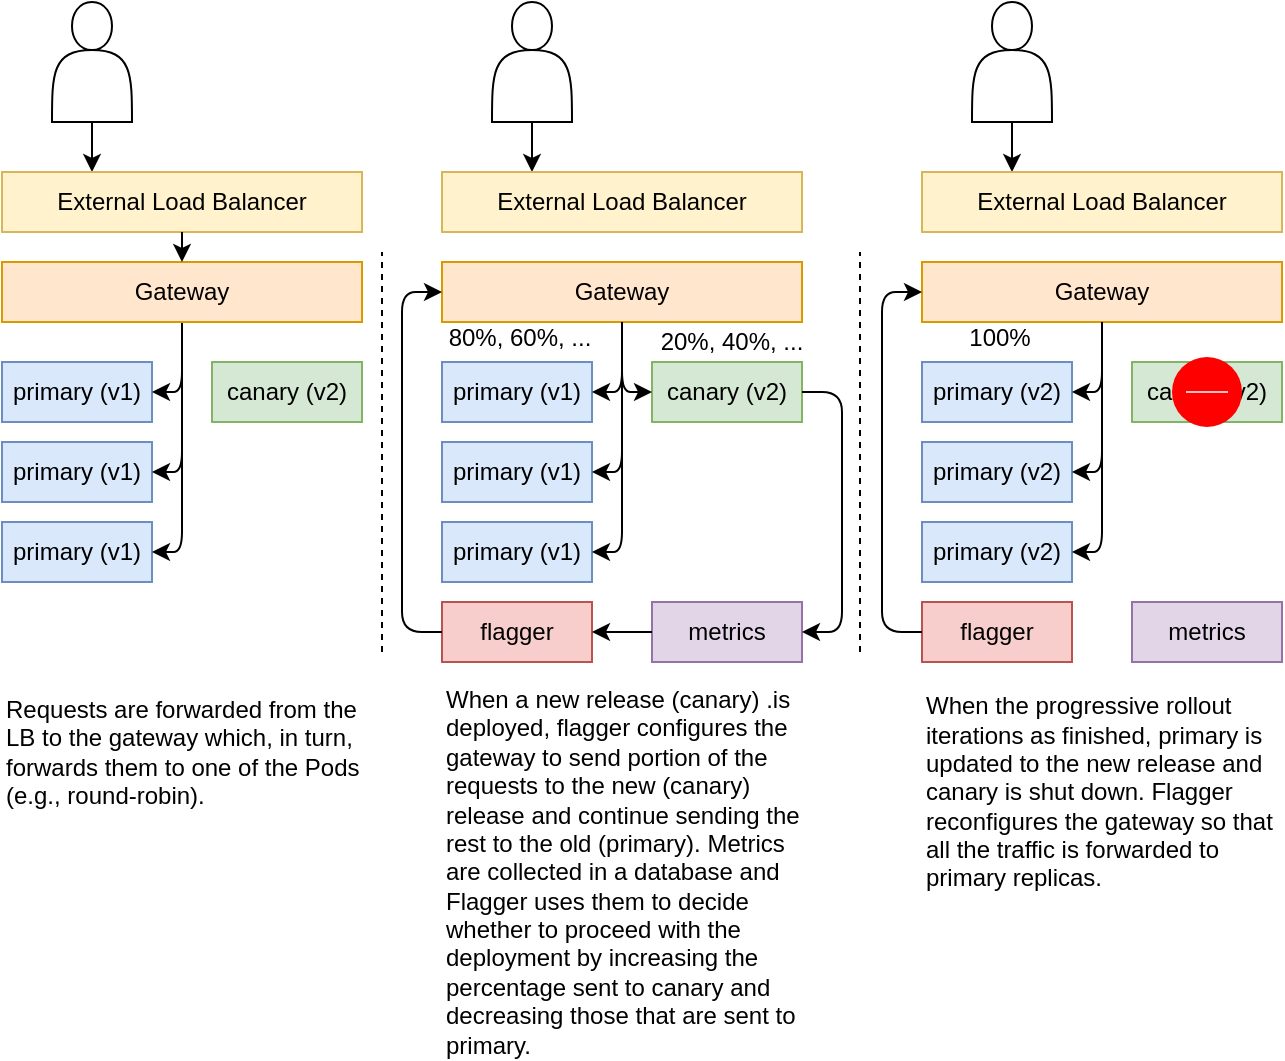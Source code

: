 <mxfile pages="1" version="11.2.3" type="device"><diagram id="KRm0tt6z543xYg5zOcwD" name="Page-1"><mxGraphModel dx="1147" dy="724" grid="1" gridSize="10" guides="1" tooltips="1" connect="1" arrows="1" fold="1" page="1" pageScale="1" pageWidth="850" pageHeight="1100" math="0" shadow="0"><root><mxCell id="0"/><mxCell id="1" parent="0"/><mxCell id="rLweVuyjbfKoWELMfHHj-3" value="" style="shape=actor;whiteSpace=wrap;html=1;" parent="1" vertex="1"><mxGeometry x="155" y="5" width="40" height="60" as="geometry"/></mxCell><mxCell id="rLweVuyjbfKoWELMfHHj-4" value="" style="endArrow=classic;html=1;exitX=0.5;exitY=1;exitDx=0;exitDy=0;entryX=0.25;entryY=0;entryDx=0;entryDy=0;" parent="1" source="rLweVuyjbfKoWELMfHHj-3" target="rLweVuyjbfKoWELMfHHj-6" edge="1"><mxGeometry width="50" height="50" relative="1" as="geometry"><mxPoint x="10" y="200" as="sourcePoint"/><mxPoint x="60" y="150" as="targetPoint"/></mxGeometry></mxCell><mxCell id="rLweVuyjbfKoWELMfHHj-6" value="External Load Balancer" style="rounded=0;whiteSpace=wrap;html=1;fillColor=#fff2cc;strokeColor=#d6b656;" parent="1" vertex="1"><mxGeometry x="130" y="90" width="180" height="30" as="geometry"/></mxCell><mxCell id="rLweVuyjbfKoWELMfHHj-8" value="primary (v1)" style="rounded=0;whiteSpace=wrap;html=1;fillColor=#dae8fc;strokeColor=#6c8ebf;" parent="1" vertex="1"><mxGeometry x="130" y="185" width="75" height="30" as="geometry"/></mxCell><mxCell id="KMlO7DCFvOSCyMWPw7Zz-3" value="primary (v1)" style="rounded=0;whiteSpace=wrap;html=1;fillColor=#dae8fc;strokeColor=#6c8ebf;" parent="1" vertex="1"><mxGeometry x="130" y="225" width="75" height="30" as="geometry"/></mxCell><mxCell id="KMlO7DCFvOSCyMWPw7Zz-5" value="primary (v1)" style="rounded=0;whiteSpace=wrap;html=1;fillColor=#dae8fc;strokeColor=#6c8ebf;" parent="1" vertex="1"><mxGeometry x="130" y="265" width="75" height="30" as="geometry"/></mxCell><mxCell id="KMlO7DCFvOSCyMWPw7Zz-11" value="" style="endArrow=classic;html=1;exitX=0.5;exitY=1;exitDx=0;exitDy=0;entryX=1;entryY=0.5;entryDx=0;entryDy=0;" parent="1" source="ejgeJpl-IFv99O-f8MgC-1" target="rLweVuyjbfKoWELMfHHj-8" edge="1"><mxGeometry width="50" height="50" relative="1" as="geometry"><mxPoint x="190" y="250" as="sourcePoint"/><mxPoint x="240" y="200" as="targetPoint"/><Array as="points"><mxPoint x="220" y="200"/></Array></mxGeometry></mxCell><mxCell id="KMlO7DCFvOSCyMWPw7Zz-12" value="" style="endArrow=classic;html=1;exitX=0.5;exitY=1;exitDx=0;exitDy=0;entryX=1;entryY=0.5;entryDx=0;entryDy=0;" parent="1" source="ejgeJpl-IFv99O-f8MgC-1" target="KMlO7DCFvOSCyMWPw7Zz-3" edge="1"><mxGeometry width="50" height="50" relative="1" as="geometry"><mxPoint x="225" y="270" as="sourcePoint"/><mxPoint x="185" y="320" as="targetPoint"/><Array as="points"><mxPoint x="220" y="240"/></Array></mxGeometry></mxCell><mxCell id="KMlO7DCFvOSCyMWPw7Zz-13" value="" style="endArrow=classic;html=1;exitX=0.5;exitY=1;exitDx=0;exitDy=0;entryX=1;entryY=0.5;entryDx=0;entryDy=0;" parent="1" source="ejgeJpl-IFv99O-f8MgC-1" target="KMlO7DCFvOSCyMWPw7Zz-5" edge="1"><mxGeometry width="50" height="50" relative="1" as="geometry"><mxPoint x="230" y="160" as="sourcePoint"/><mxPoint x="190" y="250" as="targetPoint"/><Array as="points"><mxPoint x="220" y="280"/></Array></mxGeometry></mxCell><mxCell id="KMlO7DCFvOSCyMWPw7Zz-14" value="Requests are forwarded from the LB to the gateway which, in turn, forwards them to one of the Pods (e.g., round-robin)." style="text;html=1;strokeColor=none;fillColor=none;align=left;verticalAlign=middle;whiteSpace=wrap;rounded=0;" parent="1" vertex="1"><mxGeometry x="130" y="350" width="180" height="60" as="geometry"/></mxCell><mxCell id="KMlO7DCFvOSCyMWPw7Zz-17" value="" style="shape=actor;whiteSpace=wrap;html=1;" parent="1" vertex="1"><mxGeometry x="375" y="5" width="40" height="60" as="geometry"/></mxCell><mxCell id="KMlO7DCFvOSCyMWPw7Zz-18" value="" style="endArrow=classic;html=1;exitX=0.5;exitY=1;exitDx=0;exitDy=0;entryX=0.25;entryY=0;entryDx=0;entryDy=0;" parent="1" source="KMlO7DCFvOSCyMWPw7Zz-17" target="KMlO7DCFvOSCyMWPw7Zz-19" edge="1"><mxGeometry width="50" height="50" relative="1" as="geometry"><mxPoint x="230" y="200" as="sourcePoint"/><mxPoint x="280" y="150" as="targetPoint"/></mxGeometry></mxCell><mxCell id="KMlO7DCFvOSCyMWPw7Zz-19" value="External Load Balancer" style="rounded=0;whiteSpace=wrap;html=1;fillColor=#fff2cc;strokeColor=#d6b656;" parent="1" vertex="1"><mxGeometry x="350" y="90" width="180" height="30" as="geometry"/></mxCell><mxCell id="KMlO7DCFvOSCyMWPw7Zz-23" value="canary (v2)" style="rounded=0;whiteSpace=wrap;html=1;fillColor=#d5e8d4;strokeColor=#82b366;" parent="1" vertex="1"><mxGeometry x="455" y="185" width="75" height="30" as="geometry"/></mxCell><mxCell id="KMlO7DCFvOSCyMWPw7Zz-29" value="When a new release (canary) .is deployed, flagger configures the gateway to send portion of the requests to the new (canary) release and continue sending the rest to the old (primary). Metrics are collected in a database and Flagger uses them to decide whether to proceed with the deployment by increasing the percentage sent to canary and decreasing those that are sent to primary." style="text;html=1;strokeColor=none;fillColor=none;align=left;verticalAlign=middle;whiteSpace=wrap;rounded=0;" parent="1" vertex="1"><mxGeometry x="350" y="350" width="180" height="180" as="geometry"/></mxCell><mxCell id="KMlO7DCFvOSCyMWPw7Zz-30" value="" style="endArrow=none;dashed=1;html=1;" parent="1" edge="1"><mxGeometry width="50" height="50" relative="1" as="geometry"><mxPoint x="320" y="330" as="sourcePoint"/><mxPoint x="320" y="130" as="targetPoint"/></mxGeometry></mxCell><mxCell id="KMlO7DCFvOSCyMWPw7Zz-44" value="" style="endArrow=none;dashed=1;html=1;" parent="1" edge="1"><mxGeometry width="50" height="50" relative="1" as="geometry"><mxPoint x="559" y="330" as="sourcePoint"/><mxPoint x="559" y="130" as="targetPoint"/></mxGeometry></mxCell><mxCell id="KMlO7DCFvOSCyMWPw7Zz-45" value="" style="shape=image;html=1;verticalAlign=top;verticalLabelPosition=bottom;labelBackgroundColor=#ffffff;imageAspect=0;aspect=fixed;image=https://cdn2.iconfinder.com/data/icons/integers/60/number-one-128.png;align=left;" parent="1" vertex="1"><mxGeometry x="260" y="5" width="40" height="40" as="geometry"/></mxCell><mxCell id="KMlO7DCFvOSCyMWPw7Zz-46" value="" style="shape=image;html=1;verticalAlign=top;verticalLabelPosition=bottom;labelBackgroundColor=#ffffff;imageAspect=0;aspect=fixed;image=https://cdn2.iconfinder.com/data/icons/integers/60/number-two-128.png;align=left;" parent="1" vertex="1"><mxGeometry x="480" y="5" width="40" height="40" as="geometry"/></mxCell><mxCell id="ejgeJpl-IFv99O-f8MgC-1" value="Gateway" style="rounded=0;whiteSpace=wrap;html=1;fillColor=#ffe6cc;strokeColor=#d79b00;" parent="1" vertex="1"><mxGeometry x="130" y="135" width="180" height="30" as="geometry"/></mxCell><mxCell id="ejgeJpl-IFv99O-f8MgC-2" value="" style="endArrow=classic;html=1;exitX=0.5;exitY=1;exitDx=0;exitDy=0;entryX=0.5;entryY=0;entryDx=0;entryDy=0;" parent="1" source="rLweVuyjbfKoWELMfHHj-6" target="ejgeJpl-IFv99O-f8MgC-1" edge="1"><mxGeometry width="50" height="50" relative="1" as="geometry"><mxPoint x="80" y="290" as="sourcePoint"/><mxPoint x="130" y="240" as="targetPoint"/></mxGeometry></mxCell><mxCell id="ejgeJpl-IFv99O-f8MgC-6" value="primary (v1)" style="rounded=0;whiteSpace=wrap;html=1;fillColor=#dae8fc;strokeColor=#6c8ebf;" parent="1" vertex="1"><mxGeometry x="350" y="185" width="75" height="30" as="geometry"/></mxCell><mxCell id="ejgeJpl-IFv99O-f8MgC-7" value="primary (v1)" style="rounded=0;whiteSpace=wrap;html=1;fillColor=#dae8fc;strokeColor=#6c8ebf;" parent="1" vertex="1"><mxGeometry x="350" y="225" width="75" height="30" as="geometry"/></mxCell><mxCell id="ejgeJpl-IFv99O-f8MgC-8" value="primary (v1)" style="rounded=0;whiteSpace=wrap;html=1;fillColor=#dae8fc;strokeColor=#6c8ebf;" parent="1" vertex="1"><mxGeometry x="350" y="265" width="75" height="30" as="geometry"/></mxCell><mxCell id="ejgeJpl-IFv99O-f8MgC-9" value="" style="endArrow=classic;html=1;exitX=0.5;exitY=1;exitDx=0;exitDy=0;entryX=0;entryY=0.5;entryDx=0;entryDy=0;" parent="1" source="ejgeJpl-IFv99O-f8MgC-13" target="KMlO7DCFvOSCyMWPw7Zz-23" edge="1"><mxGeometry width="50" height="50" relative="1" as="geometry"><mxPoint x="410" y="250" as="sourcePoint"/><mxPoint x="460" y="200" as="targetPoint"/><Array as="points"><mxPoint x="440" y="200"/></Array></mxGeometry></mxCell><mxCell id="ejgeJpl-IFv99O-f8MgC-10" value="" style="endArrow=classic;html=1;exitX=0.5;exitY=1;exitDx=0;exitDy=0;entryX=1;entryY=0.5;entryDx=0;entryDy=0;" parent="1" source="ejgeJpl-IFv99O-f8MgC-13" target="ejgeJpl-IFv99O-f8MgC-7" edge="1"><mxGeometry width="50" height="50" relative="1" as="geometry"><mxPoint x="445" y="270" as="sourcePoint"/><mxPoint x="405" y="320" as="targetPoint"/><Array as="points"><mxPoint x="440" y="240"/></Array></mxGeometry></mxCell><mxCell id="ejgeJpl-IFv99O-f8MgC-11" value="" style="endArrow=classic;html=1;exitX=0.5;exitY=1;exitDx=0;exitDy=0;entryX=1;entryY=0.5;entryDx=0;entryDy=0;" parent="1" source="ejgeJpl-IFv99O-f8MgC-13" target="ejgeJpl-IFv99O-f8MgC-8" edge="1"><mxGeometry width="50" height="50" relative="1" as="geometry"><mxPoint x="450" y="160" as="sourcePoint"/><mxPoint x="410" y="250" as="targetPoint"/><Array as="points"><mxPoint x="440" y="280"/></Array></mxGeometry></mxCell><mxCell id="ejgeJpl-IFv99O-f8MgC-13" value="Gateway" style="rounded=0;whiteSpace=wrap;html=1;fillColor=#ffe6cc;strokeColor=#d79b00;" parent="1" vertex="1"><mxGeometry x="350" y="135" width="180" height="30" as="geometry"/></mxCell><mxCell id="ejgeJpl-IFv99O-f8MgC-32" value="" style="shape=image;html=1;verticalAlign=top;verticalLabelPosition=bottom;labelBackgroundColor=#ffffff;imageAspect=0;aspect=fixed;image=https://cdn2.iconfinder.com/data/icons/integers/60/number-three-128.png" parent="1" vertex="1"><mxGeometry x="720" y="5" width="40" height="40" as="geometry"/></mxCell><mxCell id="HUD6L5oTeb4Tmf3nbMto-2" value="" style="endArrow=classic;html=1;exitX=0.5;exitY=1;exitDx=0;exitDy=0;entryX=1;entryY=0.5;entryDx=0;entryDy=0;" edge="1" parent="1" source="ejgeJpl-IFv99O-f8MgC-13" target="ejgeJpl-IFv99O-f8MgC-6"><mxGeometry width="50" height="50" relative="1" as="geometry"><mxPoint x="450" y="175" as="sourcePoint"/><mxPoint x="465" y="210" as="targetPoint"/><Array as="points"><mxPoint x="440" y="200"/></Array></mxGeometry></mxCell><mxCell id="HUD6L5oTeb4Tmf3nbMto-5" value="flagger" style="rounded=0;whiteSpace=wrap;html=1;fillColor=#f8cecc;strokeColor=#b85450;" vertex="1" parent="1"><mxGeometry x="350" y="305" width="75" height="30" as="geometry"/></mxCell><mxCell id="HUD6L5oTeb4Tmf3nbMto-6" value="metrics" style="rounded=0;whiteSpace=wrap;html=1;fillColor=#e1d5e7;strokeColor=#9673a6;" vertex="1" parent="1"><mxGeometry x="455" y="305" width="75" height="30" as="geometry"/></mxCell><mxCell id="HUD6L5oTeb4Tmf3nbMto-8" value="" style="endArrow=classic;html=1;exitX=1;exitY=0.5;exitDx=0;exitDy=0;entryX=1;entryY=0.5;entryDx=0;entryDy=0;" edge="1" parent="1" source="KMlO7DCFvOSCyMWPw7Zz-23" target="HUD6L5oTeb4Tmf3nbMto-6"><mxGeometry width="50" height="50" relative="1" as="geometry"><mxPoint x="210" y="450" as="sourcePoint"/><mxPoint x="260" y="400" as="targetPoint"/><Array as="points"><mxPoint x="550" y="200"/><mxPoint x="550" y="320"/></Array></mxGeometry></mxCell><mxCell id="HUD6L5oTeb4Tmf3nbMto-9" value="" style="endArrow=classic;html=1;exitX=0;exitY=0.5;exitDx=0;exitDy=0;entryX=1;entryY=0.5;entryDx=0;entryDy=0;" edge="1" parent="1" source="HUD6L5oTeb4Tmf3nbMto-6" target="HUD6L5oTeb4Tmf3nbMto-5"><mxGeometry width="50" height="50" relative="1" as="geometry"><mxPoint x="140" y="440" as="sourcePoint"/><mxPoint x="190" y="390" as="targetPoint"/></mxGeometry></mxCell><mxCell id="HUD6L5oTeb4Tmf3nbMto-10" value="" style="endArrow=classic;html=1;exitX=0;exitY=0.5;exitDx=0;exitDy=0;entryX=0;entryY=0.5;entryDx=0;entryDy=0;" edge="1" parent="1" source="HUD6L5oTeb4Tmf3nbMto-5" target="ejgeJpl-IFv99O-f8MgC-13"><mxGeometry width="50" height="50" relative="1" as="geometry"><mxPoint x="465" y="330" as="sourcePoint"/><mxPoint x="435" y="330" as="targetPoint"/><Array as="points"><mxPoint x="330" y="320"/><mxPoint x="330" y="150"/></Array></mxGeometry></mxCell><mxCell id="HUD6L5oTeb4Tmf3nbMto-11" value="20%, 40%, ..." style="text;html=1;strokeColor=none;fillColor=none;align=center;verticalAlign=middle;whiteSpace=wrap;rounded=0;" vertex="1" parent="1"><mxGeometry x="440" y="165" width="110" height="20" as="geometry"/></mxCell><mxCell id="HUD6L5oTeb4Tmf3nbMto-12" value="80%, 60%, ..." style="text;html=1;strokeColor=none;fillColor=none;align=center;verticalAlign=middle;whiteSpace=wrap;rounded=0;" vertex="1" parent="1"><mxGeometry x="339" y="163" width="100" height="20" as="geometry"/></mxCell><mxCell id="HUD6L5oTeb4Tmf3nbMto-13" value="canary (v2)" style="rounded=0;whiteSpace=wrap;html=1;fillColor=#d5e8d4;strokeColor=#82b366;" vertex="1" parent="1"><mxGeometry x="235" y="185" width="75" height="30" as="geometry"/></mxCell><mxCell id="HUD6L5oTeb4Tmf3nbMto-15" value="" style="shape=actor;whiteSpace=wrap;html=1;" vertex="1" parent="1"><mxGeometry x="615" y="5" width="40" height="60" as="geometry"/></mxCell><mxCell id="HUD6L5oTeb4Tmf3nbMto-16" value="" style="endArrow=classic;html=1;exitX=0.5;exitY=1;exitDx=0;exitDy=0;entryX=0.25;entryY=0;entryDx=0;entryDy=0;" edge="1" parent="1" source="HUD6L5oTeb4Tmf3nbMto-15" target="HUD6L5oTeb4Tmf3nbMto-17"><mxGeometry width="50" height="50" relative="1" as="geometry"><mxPoint x="470" y="200" as="sourcePoint"/><mxPoint x="520" y="150" as="targetPoint"/></mxGeometry></mxCell><mxCell id="HUD6L5oTeb4Tmf3nbMto-17" value="External Load Balancer" style="rounded=0;whiteSpace=wrap;html=1;fillColor=#fff2cc;strokeColor=#d6b656;" vertex="1" parent="1"><mxGeometry x="590" y="90" width="180" height="30" as="geometry"/></mxCell><mxCell id="HUD6L5oTeb4Tmf3nbMto-18" value="canary (v2)" style="rounded=0;whiteSpace=wrap;html=1;fillColor=#d5e8d4;strokeColor=#82b366;" vertex="1" parent="1"><mxGeometry x="695" y="185" width="75" height="30" as="geometry"/></mxCell><mxCell id="HUD6L5oTeb4Tmf3nbMto-19" value="When the progressive rollout iterations as finished, primary is updated to the new release and canary is shut down. Flagger reconfigures the gateway so that all the traffic is forwarded to primary replicas." style="text;html=1;strokeColor=none;fillColor=none;align=left;verticalAlign=middle;whiteSpace=wrap;rounded=0;" vertex="1" parent="1"><mxGeometry x="590" y="350" width="180" height="100" as="geometry"/></mxCell><mxCell id="HUD6L5oTeb4Tmf3nbMto-22" value="primary (v2)" style="rounded=0;whiteSpace=wrap;html=1;fillColor=#dae8fc;strokeColor=#6c8ebf;" vertex="1" parent="1"><mxGeometry x="590" y="185" width="75" height="30" as="geometry"/></mxCell><mxCell id="HUD6L5oTeb4Tmf3nbMto-23" value="primary (v2)" style="rounded=0;whiteSpace=wrap;html=1;fillColor=#dae8fc;strokeColor=#6c8ebf;" vertex="1" parent="1"><mxGeometry x="590" y="225" width="75" height="30" as="geometry"/></mxCell><mxCell id="HUD6L5oTeb4Tmf3nbMto-24" value="primary (v2)" style="rounded=0;whiteSpace=wrap;html=1;fillColor=#dae8fc;strokeColor=#6c8ebf;" vertex="1" parent="1"><mxGeometry x="590" y="265" width="75" height="30" as="geometry"/></mxCell><mxCell id="HUD6L5oTeb4Tmf3nbMto-26" value="" style="endArrow=classic;html=1;exitX=0.5;exitY=1;exitDx=0;exitDy=0;entryX=1;entryY=0.5;entryDx=0;entryDy=0;" edge="1" parent="1" source="HUD6L5oTeb4Tmf3nbMto-28" target="HUD6L5oTeb4Tmf3nbMto-23"><mxGeometry width="50" height="50" relative="1" as="geometry"><mxPoint x="685" y="270" as="sourcePoint"/><mxPoint x="645" y="320" as="targetPoint"/><Array as="points"><mxPoint x="680" y="240"/></Array></mxGeometry></mxCell><mxCell id="HUD6L5oTeb4Tmf3nbMto-27" value="" style="endArrow=classic;html=1;exitX=0.5;exitY=1;exitDx=0;exitDy=0;entryX=1;entryY=0.5;entryDx=0;entryDy=0;" edge="1" parent="1" source="HUD6L5oTeb4Tmf3nbMto-28" target="HUD6L5oTeb4Tmf3nbMto-24"><mxGeometry width="50" height="50" relative="1" as="geometry"><mxPoint x="690" y="160" as="sourcePoint"/><mxPoint x="650" y="250" as="targetPoint"/><Array as="points"><mxPoint x="680" y="280"/></Array></mxGeometry></mxCell><mxCell id="HUD6L5oTeb4Tmf3nbMto-28" value="Gateway" style="rounded=0;whiteSpace=wrap;html=1;fillColor=#ffe6cc;strokeColor=#d79b00;" vertex="1" parent="1"><mxGeometry x="590" y="135" width="180" height="30" as="geometry"/></mxCell><mxCell id="HUD6L5oTeb4Tmf3nbMto-29" value="" style="endArrow=classic;html=1;exitX=0.5;exitY=1;exitDx=0;exitDy=0;entryX=1;entryY=0.5;entryDx=0;entryDy=0;" edge="1" parent="1" source="HUD6L5oTeb4Tmf3nbMto-28" target="HUD6L5oTeb4Tmf3nbMto-22"><mxGeometry width="50" height="50" relative="1" as="geometry"><mxPoint x="690" y="175" as="sourcePoint"/><mxPoint x="705" y="210" as="targetPoint"/><Array as="points"><mxPoint x="680" y="200"/></Array></mxGeometry></mxCell><mxCell id="HUD6L5oTeb4Tmf3nbMto-30" value="flagger" style="rounded=0;whiteSpace=wrap;html=1;fillColor=#f8cecc;strokeColor=#b85450;" vertex="1" parent="1"><mxGeometry x="590" y="305" width="75" height="30" as="geometry"/></mxCell><mxCell id="HUD6L5oTeb4Tmf3nbMto-31" value="metrics" style="rounded=0;whiteSpace=wrap;html=1;fillColor=#e1d5e7;strokeColor=#9673a6;" vertex="1" parent="1"><mxGeometry x="695" y="305" width="75" height="30" as="geometry"/></mxCell><mxCell id="HUD6L5oTeb4Tmf3nbMto-34" value="" style="endArrow=classic;html=1;exitX=0;exitY=0.5;exitDx=0;exitDy=0;entryX=0;entryY=0.5;entryDx=0;entryDy=0;" edge="1" parent="1" source="HUD6L5oTeb4Tmf3nbMto-30" target="HUD6L5oTeb4Tmf3nbMto-28"><mxGeometry width="50" height="50" relative="1" as="geometry"><mxPoint x="705" y="330" as="sourcePoint"/><mxPoint x="675" y="330" as="targetPoint"/><Array as="points"><mxPoint x="570" y="320"/><mxPoint x="570" y="150"/></Array></mxGeometry></mxCell><mxCell id="HUD6L5oTeb4Tmf3nbMto-36" value="100%" style="text;html=1;strokeColor=none;fillColor=none;align=center;verticalAlign=middle;whiteSpace=wrap;rounded=0;" vertex="1" parent="1"><mxGeometry x="579" y="163" width="100" height="20" as="geometry"/></mxCell><mxCell id="HUD6L5oTeb4Tmf3nbMto-37" value="" style="html=1;verticalLabelPosition=bottom;labelBackgroundColor=#ffffff;verticalAlign=top;shadow=0;dashed=0;strokeWidth=2;shape=mxgraph.ios7.misc.delete;fillColor=#ff0000;strokeColor=#ffffff;" vertex="1" parent="1"><mxGeometry x="715" y="182.5" width="35" height="35" as="geometry"/></mxCell></root></mxGraphModel></diagram></mxfile>